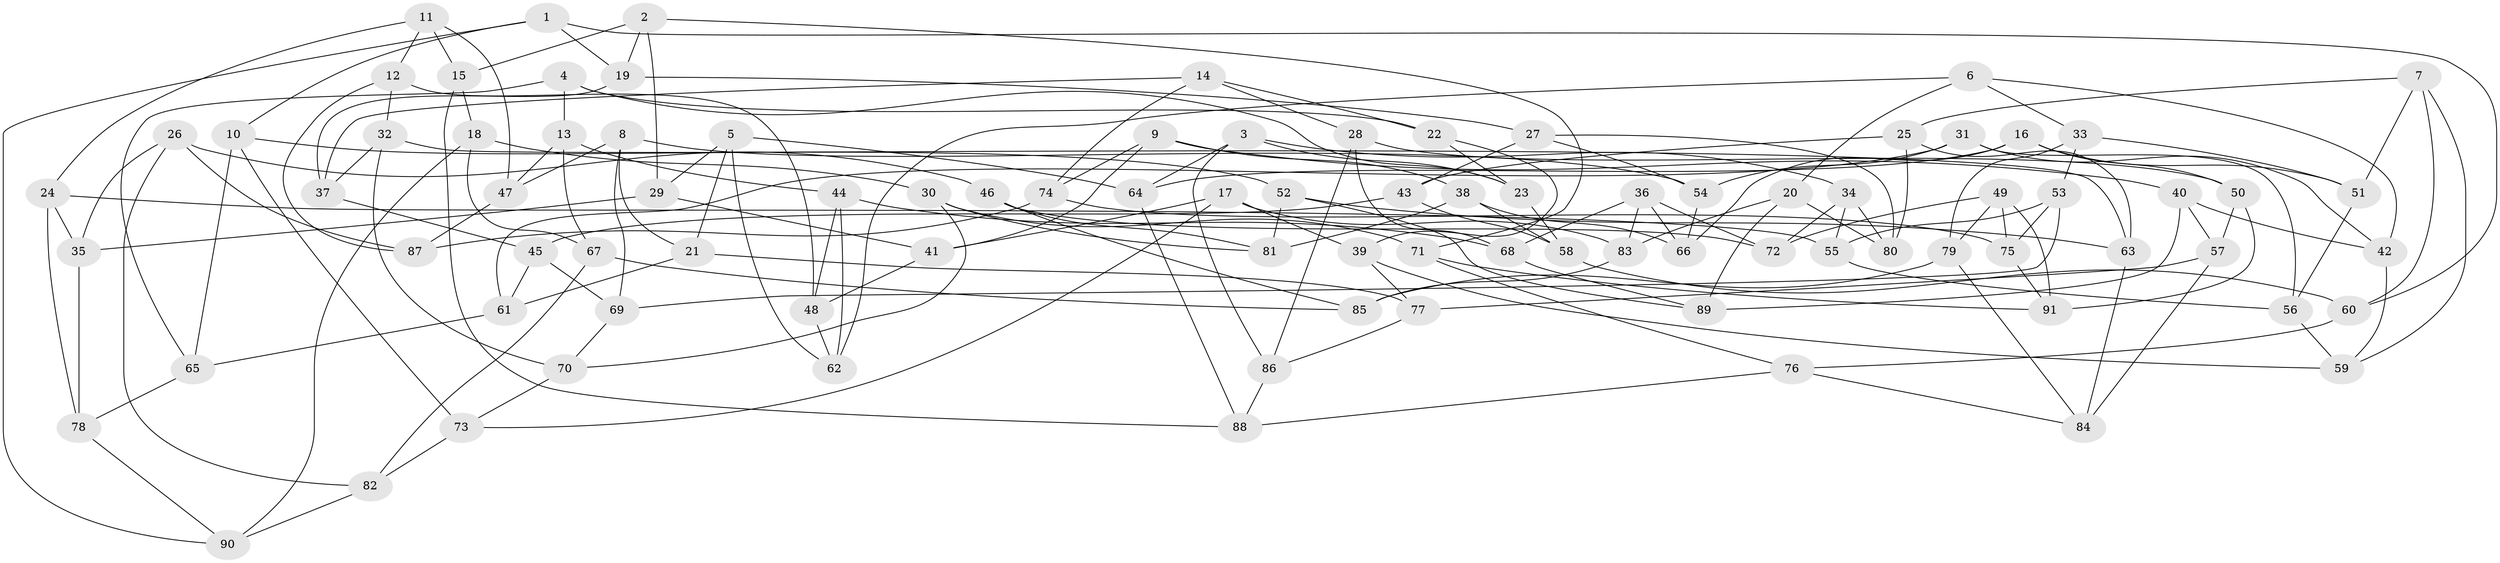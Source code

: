 // Generated by graph-tools (version 1.1) at 2025/56/03/09/25 04:56:28]
// undirected, 91 vertices, 182 edges
graph export_dot {
graph [start="1"]
  node [color=gray90,style=filled];
  1;
  2;
  3;
  4;
  5;
  6;
  7;
  8;
  9;
  10;
  11;
  12;
  13;
  14;
  15;
  16;
  17;
  18;
  19;
  20;
  21;
  22;
  23;
  24;
  25;
  26;
  27;
  28;
  29;
  30;
  31;
  32;
  33;
  34;
  35;
  36;
  37;
  38;
  39;
  40;
  41;
  42;
  43;
  44;
  45;
  46;
  47;
  48;
  49;
  50;
  51;
  52;
  53;
  54;
  55;
  56;
  57;
  58;
  59;
  60;
  61;
  62;
  63;
  64;
  65;
  66;
  67;
  68;
  69;
  70;
  71;
  72;
  73;
  74;
  75;
  76;
  77;
  78;
  79;
  80;
  81;
  82;
  83;
  84;
  85;
  86;
  87;
  88;
  89;
  90;
  91;
  1 -- 90;
  1 -- 10;
  1 -- 19;
  1 -- 60;
  2 -- 29;
  2 -- 19;
  2 -- 71;
  2 -- 15;
  3 -- 64;
  3 -- 23;
  3 -- 86;
  3 -- 34;
  4 -- 22;
  4 -- 13;
  4 -- 65;
  4 -- 23;
  5 -- 21;
  5 -- 29;
  5 -- 64;
  5 -- 62;
  6 -- 62;
  6 -- 42;
  6 -- 33;
  6 -- 20;
  7 -- 51;
  7 -- 60;
  7 -- 59;
  7 -- 25;
  8 -- 69;
  8 -- 54;
  8 -- 21;
  8 -- 47;
  9 -- 38;
  9 -- 74;
  9 -- 40;
  9 -- 41;
  10 -- 73;
  10 -- 52;
  10 -- 65;
  11 -- 24;
  11 -- 15;
  11 -- 47;
  11 -- 12;
  12 -- 48;
  12 -- 32;
  12 -- 87;
  13 -- 44;
  13 -- 67;
  13 -- 47;
  14 -- 37;
  14 -- 74;
  14 -- 28;
  14 -- 22;
  15 -- 18;
  15 -- 88;
  16 -- 51;
  16 -- 50;
  16 -- 66;
  16 -- 64;
  17 -- 83;
  17 -- 39;
  17 -- 73;
  17 -- 41;
  18 -- 67;
  18 -- 30;
  18 -- 90;
  19 -- 37;
  19 -- 27;
  20 -- 83;
  20 -- 89;
  20 -- 80;
  21 -- 77;
  21 -- 61;
  22 -- 23;
  22 -- 39;
  23 -- 58;
  24 -- 35;
  24 -- 55;
  24 -- 78;
  25 -- 80;
  25 -- 43;
  25 -- 63;
  26 -- 35;
  26 -- 87;
  26 -- 82;
  26 -- 46;
  27 -- 43;
  27 -- 54;
  27 -- 80;
  28 -- 50;
  28 -- 86;
  28 -- 68;
  29 -- 35;
  29 -- 41;
  30 -- 81;
  30 -- 71;
  30 -- 70;
  31 -- 54;
  31 -- 61;
  31 -- 42;
  31 -- 56;
  32 -- 70;
  32 -- 37;
  32 -- 63;
  33 -- 79;
  33 -- 53;
  33 -- 51;
  34 -- 80;
  34 -- 72;
  34 -- 55;
  35 -- 78;
  36 -- 72;
  36 -- 66;
  36 -- 68;
  36 -- 83;
  37 -- 45;
  38 -- 58;
  38 -- 81;
  38 -- 66;
  39 -- 59;
  39 -- 77;
  40 -- 42;
  40 -- 57;
  40 -- 89;
  41 -- 48;
  42 -- 59;
  43 -- 58;
  43 -- 45;
  44 -- 62;
  44 -- 48;
  44 -- 68;
  45 -- 69;
  45 -- 61;
  46 -- 72;
  46 -- 81;
  46 -- 85;
  47 -- 87;
  48 -- 62;
  49 -- 79;
  49 -- 75;
  49 -- 91;
  49 -- 72;
  50 -- 57;
  50 -- 91;
  51 -- 56;
  52 -- 81;
  52 -- 63;
  52 -- 89;
  53 -- 75;
  53 -- 69;
  53 -- 55;
  54 -- 66;
  55 -- 56;
  56 -- 59;
  57 -- 77;
  57 -- 84;
  58 -- 60;
  60 -- 76;
  61 -- 65;
  63 -- 84;
  64 -- 88;
  65 -- 78;
  67 -- 85;
  67 -- 82;
  68 -- 89;
  69 -- 70;
  70 -- 73;
  71 -- 76;
  71 -- 91;
  73 -- 82;
  74 -- 75;
  74 -- 87;
  75 -- 91;
  76 -- 88;
  76 -- 84;
  77 -- 86;
  78 -- 90;
  79 -- 84;
  79 -- 85;
  82 -- 90;
  83 -- 85;
  86 -- 88;
}

